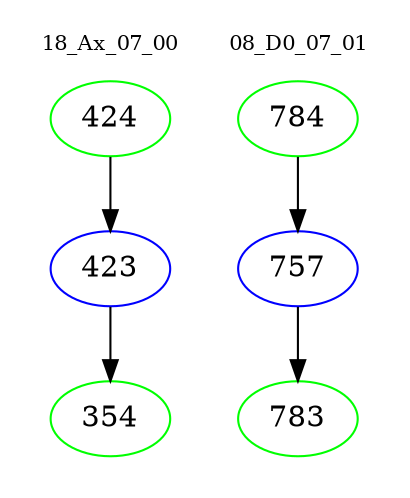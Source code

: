 digraph{
subgraph cluster_0 {
color = white
label = "18_Ax_07_00";
fontsize=10;
T0_424 [label="424", color="green"]
T0_424 -> T0_423 [color="black"]
T0_423 [label="423", color="blue"]
T0_423 -> T0_354 [color="black"]
T0_354 [label="354", color="green"]
}
subgraph cluster_1 {
color = white
label = "08_D0_07_01";
fontsize=10;
T1_784 [label="784", color="green"]
T1_784 -> T1_757 [color="black"]
T1_757 [label="757", color="blue"]
T1_757 -> T1_783 [color="black"]
T1_783 [label="783", color="green"]
}
}
